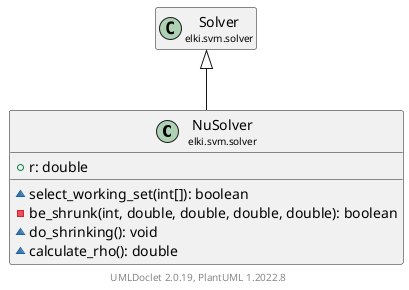 @startuml
    remove .*\.(Instance|Par|Parameterizer|Factory)$
    set namespaceSeparator none
    hide empty fields
    hide empty methods

    class "<size:14>NuSolver\n<size:10>elki.svm.solver" as elki.svm.solver.NuSolver [[NuSolver.html]] {
        +r: double
        ~select_working_set(int[]): boolean
        -be_shrunk(int, double, double, double, double): boolean
        ~do_shrinking(): void
        ~calculate_rho(): double
    }

    class "<size:14>Solver\n<size:10>elki.svm.solver" as elki.svm.solver.Solver [[Solver.html]]

    elki.svm.solver.Solver <|-- elki.svm.solver.NuSolver

    center footer UMLDoclet 2.0.19, PlantUML 1.2022.8
@enduml
